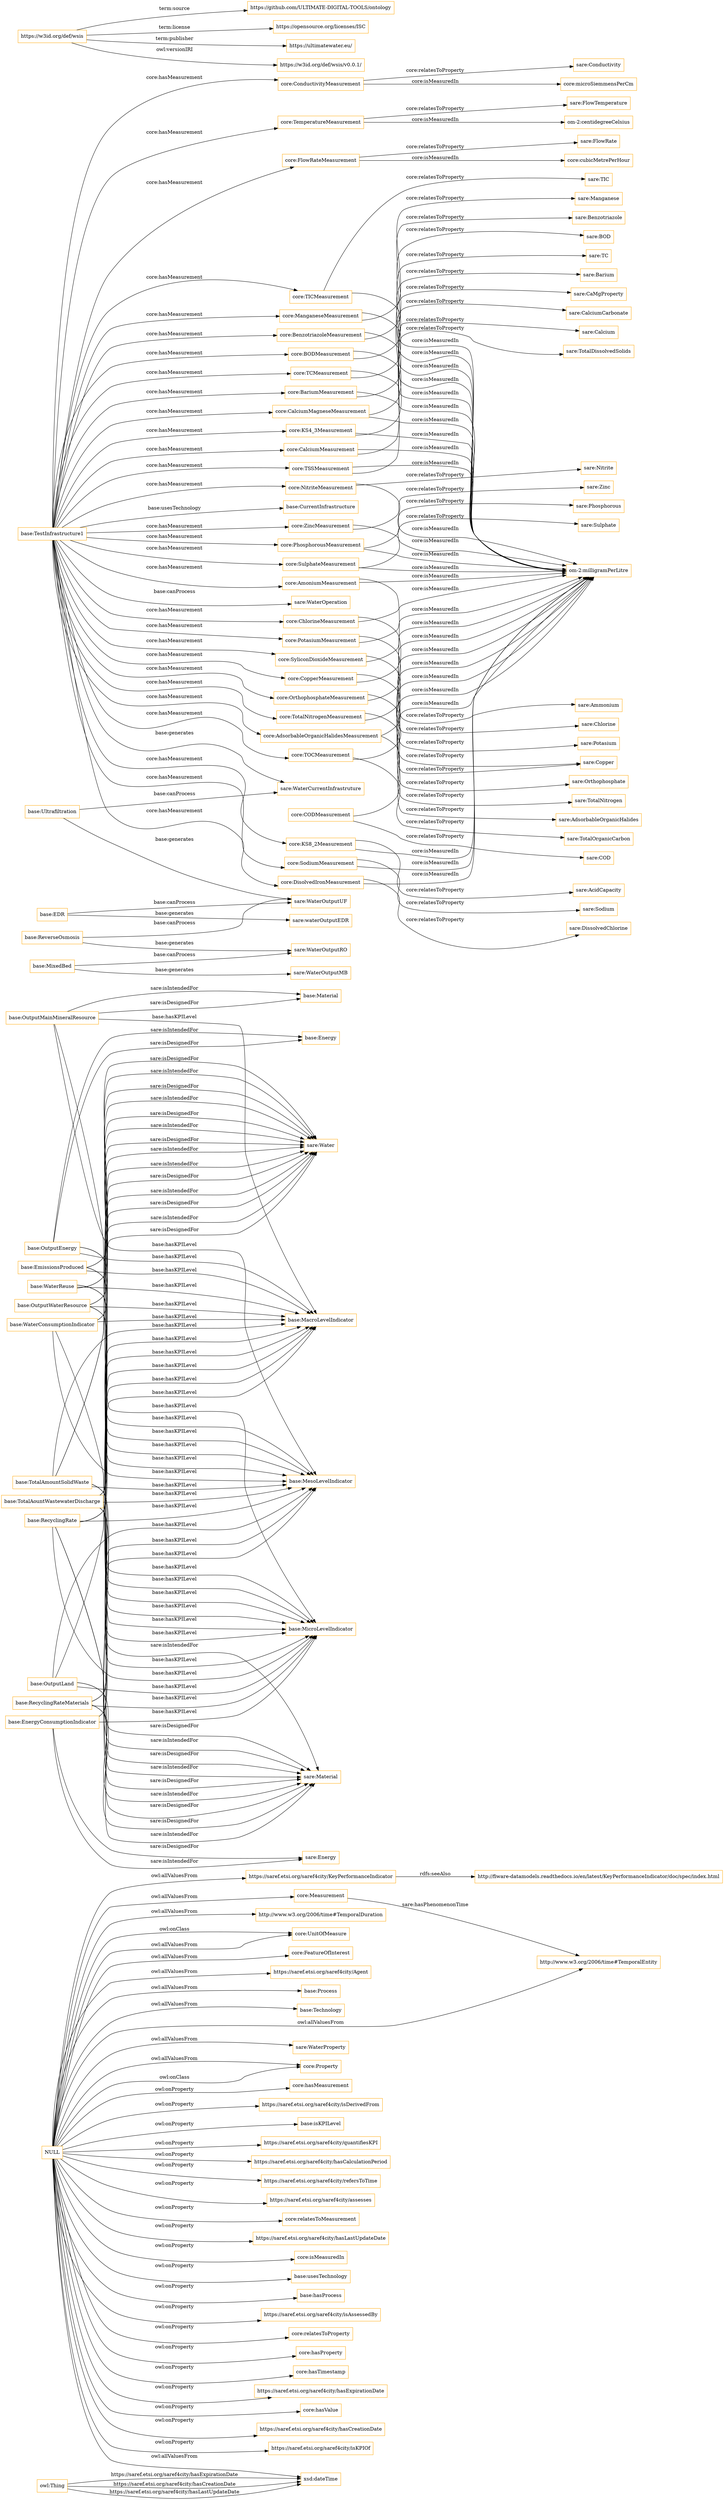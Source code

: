 digraph ar2dtool_diagram { 
rankdir=LR;
size="1501"
node [shape = rectangle, color="orange"]; "https://saref.etsi.org/saref4city/KeyPerformanceIndicator" "core:Measurement" "base:Material" "http://www.w3.org/2006/time#TemporalDuration" "core:UnitOfMeasure" "core:FeatureOfInterest" "https://saref.etsi.org/saref4city/Agent" "base:Energy" "base:MacroLevelIndicator" "base:Process" "base:Technology" "sare:Water" "http://www.w3.org/2006/time#TemporalEntity" "base:MesoLevelIndicator" "base:MicroLevelIndicator" "sare:WaterProperty" "core:Property" ; /*classes style*/
	"core:TemperatureMeasurement" -> "sare:FlowTemperature" [ label = "core:relatesToProperty" ];
	"core:TemperatureMeasurement" -> "om-2:centidegreeCelsius" [ label = "core:isMeasuredIn" ];
	"core:KS4_3Measurement" -> "sare:CalciumCarbonate" [ label = "core:relatesToProperty" ];
	"core:KS4_3Measurement" -> "om-2:milligramPerLitre" [ label = "core:isMeasuredIn" ];
	"base:TestInfrastructure1" -> "core:TemperatureMeasurement" [ label = "core:hasMeasurement" ];
	"base:TestInfrastructure1" -> "core:CalciumMeasurement" [ label = "core:hasMeasurement" ];
	"base:TestInfrastructure1" -> "core:AmoniumMeasurement" [ label = "core:hasMeasurement" ];
	"base:TestInfrastructure1" -> "core:OrthophosphateMeasurement" [ label = "core:hasMeasurement" ];
	"base:TestInfrastructure1" -> "core:AdsorbableOrganicHalidesMeasurement" [ label = "core:hasMeasurement" ];
	"base:TestInfrastructure1" -> "core:FlowRateMeasurement" [ label = "core:hasMeasurement" ];
	"base:TestInfrastructure1" -> "core:KS8_2Measurement" [ label = "core:hasMeasurement" ];
	"base:TestInfrastructure1" -> "core:DisolvedIronMeasurement" [ label = "core:hasMeasurement" ];
	"base:TestInfrastructure1" -> "core:KS4_3Measurement" [ label = "core:hasMeasurement" ];
	"base:TestInfrastructure1" -> "sare:WaterCurrentInfrastruture" [ label = "base:generates" ];
	"base:TestInfrastructure1" -> "core:SyliconDioxideMeasurement" [ label = "core:hasMeasurement" ];
	"base:TestInfrastructure1" -> "core:TICMeasurement" [ label = "core:hasMeasurement" ];
	"base:TestInfrastructure1" -> "core:PhosphorousMeasurement" [ label = "core:hasMeasurement" ];
	"base:TestInfrastructure1" -> "core:ChlorineMeasurement" [ label = "core:hasMeasurement" ];
	"base:TestInfrastructure1" -> "core:ManganeseMeasurement" [ label = "core:hasMeasurement" ];
	"base:TestInfrastructure1" -> "core:BenzotriazoleMeasurement" [ label = "core:hasMeasurement" ];
	"base:TestInfrastructure1" -> "core:CopperMeasurement" [ label = "core:hasMeasurement" ];
	"base:TestInfrastructure1" -> "core:BariumMeasurement" [ label = "core:hasMeasurement" ];
	"base:TestInfrastructure1" -> "core:TSSMeasurement" [ label = "core:hasMeasurement" ];
	"base:TestInfrastructure1" -> "core:NitriteMeasurement" [ label = "core:hasMeasurement" ];
	"base:TestInfrastructure1" -> "core:BODMeasurement" [ label = "core:hasMeasurement" ];
	"base:TestInfrastructure1" -> "core:TCMeasurement" [ label = "core:hasMeasurement" ];
	"base:TestInfrastructure1" -> "core:ZincMeasurement" [ label = "core:hasMeasurement" ];
	"base:TestInfrastructure1" -> "core:PotasiumMeasurement" [ label = "core:hasMeasurement" ];
	"base:TestInfrastructure1" -> "base:CurrentInfrastructure" [ label = "base:usesTechnology" ];
	"base:TestInfrastructure1" -> "core:SulphateMeasurement" [ label = "core:hasMeasurement" ];
	"base:TestInfrastructure1" -> "core:ConductivityMeasurement" [ label = "core:hasMeasurement" ];
	"base:TestInfrastructure1" -> "core:TotalNitrogenMeasurement" [ label = "core:hasMeasurement" ];
	"base:TestInfrastructure1" -> "core:CalciumMagneseMeasurement" [ label = "core:hasMeasurement" ];
	"base:TestInfrastructure1" -> "sare:WaterOperation" [ label = "base:canProcess" ];
	"base:TestInfrastructure1" -> "core:TOCMeasurement" [ label = "core:hasMeasurement" ];
	"base:TestInfrastructure1" -> "core:SodiumMeasurement" [ label = "core:hasMeasurement" ];
	"core:DisolvedIronMeasurement" -> "sare:DissolvedChlorine" [ label = "core:relatesToProperty" ];
	"core:DisolvedIronMeasurement" -> "om-2:milligramPerLitre" [ label = "core:isMeasuredIn" ];
	"base:EDR" -> "sare:waterOutputEDR" [ label = "base:generates" ];
	"base:EDR" -> "sare:WaterOutputUF" [ label = "base:canProcess" ];
	"https://w3id.org/def/wsis" -> "https://github.com/ULTIMATE-DIGITAL-TOOLS/ontology" [ label = "term:source" ];
	"https://w3id.org/def/wsis" -> "https://opensource.org/licenses/ISC" [ label = "term:license" ];
	"https://w3id.org/def/wsis" -> "https://ultimatewater.eu/" [ label = "term:publisher" ];
	"https://w3id.org/def/wsis" -> "https://w3id.org/def/wsis/v0.0.1/" [ label = "owl:versionIRI" ];
	"core:KS8_2Measurement" -> "sare:AcidCapacity" [ label = "core:relatesToProperty" ];
	"core:KS8_2Measurement" -> "om-2:milligramPerLitre" [ label = "core:isMeasuredIn" ];
	"core:TICMeasurement" -> "sare:TIC" [ label = "core:relatesToProperty" ];
	"core:TICMeasurement" -> "om-2:milligramPerLitre" [ label = "core:isMeasuredIn" ];
	"core:SyliconDioxideMeasurement" -> "sare:Copper" [ label = "core:relatesToProperty" ];
	"core:SyliconDioxideMeasurement" -> "om-2:milligramPerLitre" [ label = "core:isMeasuredIn" ];
	"core:PhosphorousMeasurement" -> "sare:Phosphorous" [ label = "core:relatesToProperty" ];
	"core:PhosphorousMeasurement" -> "om-2:milligramPerLitre" [ label = "core:isMeasuredIn" ];
	"core:OrthophosphateMeasurement" -> "sare:Orthophosphate" [ label = "core:relatesToProperty" ];
	"core:OrthophosphateMeasurement" -> "om-2:milligramPerLitre" [ label = "core:isMeasuredIn" ];
	"core:BariumMeasurement" -> "sare:Barium" [ label = "core:relatesToProperty" ];
	"core:BariumMeasurement" -> "om-2:milligramPerLitre" [ label = "core:isMeasuredIn" ];
	"core:AdsorbableOrganicHalidesMeasurement" -> "sare:AdsorbableOrganicHalides" [ label = "core:relatesToProperty" ];
	"core:AdsorbableOrganicHalidesMeasurement" -> "om-2:milligramPerLitre" [ label = "core:isMeasuredIn" ];
	"core:SulphateMeasurement" -> "sare:Sulphate" [ label = "core:relatesToProperty" ];
	"core:SulphateMeasurement" -> "om-2:milligramPerLitre" [ label = "core:isMeasuredIn" ];
	"core:ConductivityMeasurement" -> "sare:Conductivity" [ label = "core:relatesToProperty" ];
	"core:ConductivityMeasurement" -> "core:microSiemmensPerCm" [ label = "core:isMeasuredIn" ];
	"core:CalciumMagneseMeasurement" -> "sare:CaMgProperty" [ label = "core:relatesToProperty" ];
	"core:CalciumMagneseMeasurement" -> "om-2:milligramPerLitre" [ label = "core:isMeasuredIn" ];
	"base:OutputWaterResource" -> "base:MicroLevelIndicator" [ label = "base:hasKPILevel" ];
	"base:OutputWaterResource" -> "base:MesoLevelIndicator" [ label = "base:hasKPILevel" ];
	"base:OutputWaterResource" -> "base:MacroLevelIndicator" [ label = "base:hasKPILevel" ];
	"base:OutputWaterResource" -> "sare:Water" [ label = "sare:isIntendedFor" ];
	"base:OutputWaterResource" -> "sare:Water" [ label = "sare:isDesignedFor" ];
	"base:WaterConsumptionIndicator" -> "base:MicroLevelIndicator" [ label = "base:hasKPILevel" ];
	"base:WaterConsumptionIndicator" -> "base:MesoLevelIndicator" [ label = "base:hasKPILevel" ];
	"base:WaterConsumptionIndicator" -> "base:MacroLevelIndicator" [ label = "base:hasKPILevel" ];
	"base:WaterConsumptionIndicator" -> "sare:Water" [ label = "sare:isIntendedFor" ];
	"base:WaterConsumptionIndicator" -> "sare:Water" [ label = "sare:isDesignedFor" ];
	"base:OutputEnergy" -> "base:MicroLevelIndicator" [ label = "base:hasKPILevel" ];
	"base:OutputEnergy" -> "base:MesoLevelIndicator" [ label = "base:hasKPILevel" ];
	"base:OutputEnergy" -> "base:MacroLevelIndicator" [ label = "base:hasKPILevel" ];
	"base:OutputEnergy" -> "base:Energy" [ label = "sare:isIntendedFor" ];
	"base:OutputEnergy" -> "base:Energy" [ label = "sare:isDesignedFor" ];
	"core:PotasiumMeasurement" -> "sare:Potasium" [ label = "core:relatesToProperty" ];
	"core:PotasiumMeasurement" -> "om-2:milligramPerLitre" [ label = "core:isMeasuredIn" ];
	"base:EmissionsProduced" -> "base:MicroLevelIndicator" [ label = "base:hasKPILevel" ];
	"base:EmissionsProduced" -> "base:MesoLevelIndicator" [ label = "base:hasKPILevel" ];
	"base:EmissionsProduced" -> "base:MacroLevelIndicator" [ label = "base:hasKPILevel" ];
	"base:EmissionsProduced" -> "sare:Water" [ label = "sare:isIntendedFor" ];
	"base:EmissionsProduced" -> "sare:Water" [ label = "sare:isDesignedFor" ];
	"core:ManganeseMeasurement" -> "sare:Manganese" [ label = "core:relatesToProperty" ];
	"core:ManganeseMeasurement" -> "om-2:milligramPerLitre" [ label = "core:isMeasuredIn" ];
	"core:NitriteMeasurement" -> "sare:Nitrite" [ label = "core:relatesToProperty" ];
	"core:NitriteMeasurement" -> "om-2:milligramPerLitre" [ label = "core:isMeasuredIn" ];
	"core:TotalNitrogenMeasurement" -> "sare:TotalNitrogen" [ label = "core:relatesToProperty" ];
	"core:TotalNitrogenMeasurement" -> "om-2:milligramPerLitre" [ label = "core:isMeasuredIn" ];
	"core:TOCMeasurement" -> "sare:TotalOrganicCarbon" [ label = "core:relatesToProperty" ];
	"core:TOCMeasurement" -> "om-2:milligramPerLitre" [ label = "core:isMeasuredIn" ];
	"NULL" -> "core:hasMeasurement" [ label = "owl:onProperty" ];
	"NULL" -> "core:FeatureOfInterest" [ label = "owl:allValuesFrom" ];
	"NULL" -> "https://saref.etsi.org/saref4city/isDerivedFrom" [ label = "owl:onProperty" ];
	"NULL" -> "https://saref.etsi.org/saref4city/Agent" [ label = "owl:allValuesFrom" ];
	"NULL" -> "base:isKPILevel" [ label = "owl:onProperty" ];
	"NULL" -> "https://saref.etsi.org/saref4city/quantifiesKPI" [ label = "owl:onProperty" ];
	"NULL" -> "https://saref.etsi.org/saref4city/hasCalculationPeriod" [ label = "owl:onProperty" ];
	"NULL" -> "https://saref.etsi.org/saref4city/refersToTime" [ label = "owl:onProperty" ];
	"NULL" -> "https://saref.etsi.org/saref4city/assesses" [ label = "owl:onProperty" ];
	"NULL" -> "core:relatesToMeasurement" [ label = "owl:onProperty" ];
	"NULL" -> "https://saref.etsi.org/saref4city/hasLastUpdateDate" [ label = "owl:onProperty" ];
	"NULL" -> "base:Technology" [ label = "owl:allValuesFrom" ];
	"NULL" -> "core:isMeasuredIn" [ label = "owl:onProperty" ];
	"NULL" -> "https://saref.etsi.org/saref4city/KeyPerformanceIndicator" [ label = "owl:allValuesFrom" ];
	"NULL" -> "xsd:dateTime" [ label = "owl:allValuesFrom" ];
	"NULL" -> "core:Property" [ label = "owl:allValuesFrom" ];
	"NULL" -> "core:UnitOfMeasure" [ label = "owl:onClass" ];
	"NULL" -> "base:Process" [ label = "owl:allValuesFrom" ];
	"NULL" -> "base:usesTechnology" [ label = "owl:onProperty" ];
	"NULL" -> "core:Property" [ label = "owl:onClass" ];
	"NULL" -> "base:hasProcess" [ label = "owl:onProperty" ];
	"NULL" -> "https://saref.etsi.org/saref4city/isAssessedBy" [ label = "owl:onProperty" ];
	"NULL" -> "core:relatesToProperty" [ label = "owl:onProperty" ];
	"NULL" -> "core:hasProperty" [ label = "owl:onProperty" ];
	"NULL" -> "core:hasTimestamp" [ label = "owl:onProperty" ];
	"NULL" -> "http://www.w3.org/2006/time#TemporalEntity" [ label = "owl:allValuesFrom" ];
	"NULL" -> "https://saref.etsi.org/saref4city/hasExpirationDate" [ label = "owl:onProperty" ];
	"NULL" -> "core:hasValue" [ label = "owl:onProperty" ];
	"NULL" -> "core:UnitOfMeasure" [ label = "owl:allValuesFrom" ];
	"NULL" -> "https://saref.etsi.org/saref4city/hasCreationDate" [ label = "owl:onProperty" ];
	"NULL" -> "sare:WaterProperty" [ label = "owl:allValuesFrom" ];
	"NULL" -> "https://saref.etsi.org/saref4city/isKPIOf" [ label = "owl:onProperty" ];
	"NULL" -> "http://www.w3.org/2006/time#TemporalDuration" [ label = "owl:allValuesFrom" ];
	"NULL" -> "core:Measurement" [ label = "owl:allValuesFrom" ];
	"core:ChlorineMeasurement" -> "sare:Chlorine" [ label = "core:relatesToProperty" ];
	"core:ChlorineMeasurement" -> "om-2:milligramPerLitre" [ label = "core:isMeasuredIn" ];
	"base:OutputMainMineralResource" -> "base:MicroLevelIndicator" [ label = "base:hasKPILevel" ];
	"base:OutputMainMineralResource" -> "base:MesoLevelIndicator" [ label = "base:hasKPILevel" ];
	"base:OutputMainMineralResource" -> "base:MacroLevelIndicator" [ label = "base:hasKPILevel" ];
	"base:OutputMainMineralResource" -> "base:Material" [ label = "sare:isIntendedFor" ];
	"base:OutputMainMineralResource" -> "base:Material" [ label = "sare:isDesignedFor" ];
	"https://saref.etsi.org/saref4city/KeyPerformanceIndicator" -> "http://fiware-datamodels.readthedocs.io/en/latest/KeyPerformanceIndicator/doc/spec/index.html" [ label = "rdfs:seeAlso" ];
	"core:CopperMeasurement" -> "sare:Copper" [ label = "core:relatesToProperty" ];
	"core:CopperMeasurement" -> "om-2:milligramPerLitre" [ label = "core:isMeasuredIn" ];
	"core:TSSMeasurement" -> "sare:TotalDissolvedSolids" [ label = "core:relatesToProperty" ];
	"core:TSSMeasurement" -> "om-2:milligramPerLitre" [ label = "core:isMeasuredIn" ];
	"core:CalciumMeasurement" -> "sare:Calcium" [ label = "core:relatesToProperty" ];
	"core:CalciumMeasurement" -> "om-2:milligramPerLitre" [ label = "core:isMeasuredIn" ];
	"base:Ultrafiltration" -> "sare:WaterOutputUF" [ label = "base:generates" ];
	"base:Ultrafiltration" -> "sare:WaterCurrentInfrastruture" [ label = "base:canProcess" ];
	"core:CODMeasurement" -> "sare:COD" [ label = "core:relatesToProperty" ];
	"core:CODMeasurement" -> "om-2:milligramPerLitre" [ label = "core:isMeasuredIn" ];
	"core:SodiumMeasurement" -> "sare:Sodium" [ label = "core:relatesToProperty" ];
	"core:SodiumMeasurement" -> "om-2:milligramPerLitre" [ label = "core:isMeasuredIn" ];
	"base:ReverseOsmosis" -> "sare:WaterOutputRO" [ label = "base:generates" ];
	"base:ReverseOsmosis" -> "sare:WaterOutputUF" [ label = "base:canProcess" ];
	"base:TotalAmountSolidWaste" -> "base:MicroLevelIndicator" [ label = "base:hasKPILevel" ];
	"base:TotalAmountSolidWaste" -> "base:MesoLevelIndicator" [ label = "base:hasKPILevel" ];
	"base:TotalAmountSolidWaste" -> "sare:Water" [ label = "sare:isDesignedFor" ];
	"base:TotalAmountSolidWaste" -> "sare:Water" [ label = "sare:isIntendedFor" ];
	"base:TotalAmountSolidWaste" -> "base:MacroLevelIndicator" [ label = "base:hasKPILevel" ];
	"base:TotalAmountSolidWaste" -> "sare:Material" [ label = "sare:isIntendedFor" ];
	"base:TotalAmountSolidWaste" -> "sare:Material" [ label = "sare:isDesignedFor" ];
	"base:WaterReuse" -> "base:MicroLevelIndicator" [ label = "base:hasKPILevel" ];
	"base:WaterReuse" -> "base:MesoLevelIndicator" [ label = "base:hasKPILevel" ];
	"base:WaterReuse" -> "base:MacroLevelIndicator" [ label = "base:hasKPILevel" ];
	"base:WaterReuse" -> "sare:Water" [ label = "sare:isIntendedFor" ];
	"base:WaterReuse" -> "sare:Water" [ label = "sare:isDesignedFor" ];
	"base:TotalAountWastewaterDischarge" -> "sare:Water" [ label = "sare:isDesignedFor" ];
	"base:TotalAountWastewaterDischarge" -> "sare:Water" [ label = "sare:isIntendedFor" ];
	"base:TotalAountWastewaterDischarge" -> "base:MacroLevelIndicator" [ label = "base:hasKPILevel" ];
	"base:TotalAountWastewaterDischarge" -> "sare:Material" [ label = "sare:isDesignedFor" ];
	"base:TotalAountWastewaterDischarge" -> "base:MicroLevelIndicator" [ label = "base:hasKPILevel" ];
	"base:TotalAountWastewaterDischarge" -> "base:MesoLevelIndicator" [ label = "base:hasKPILevel" ];
	"base:TotalAountWastewaterDischarge" -> "sare:Material" [ label = "sare:isIntendedFor" ];
	"core:AmoniumMeasurement" -> "sare:Ammonium" [ label = "core:relatesToProperty" ];
	"core:AmoniumMeasurement" -> "om-2:milligramPerLitre" [ label = "core:isMeasuredIn" ];
	"base:OutputLand" -> "base:MicroLevelIndicator" [ label = "base:hasKPILevel" ];
	"base:OutputLand" -> "base:MesoLevelIndicator" [ label = "base:hasKPILevel" ];
	"base:OutputLand" -> "base:MacroLevelIndicator" [ label = "base:hasKPILevel" ];
	"base:OutputLand" -> "sare:Material" [ label = "sare:isIntendedFor" ];
	"base:OutputLand" -> "sare:Material" [ label = "sare:isDesignedFor" ];
	"core:ZincMeasurement" -> "sare:Zinc" [ label = "core:relatesToProperty" ];
	"core:ZincMeasurement" -> "om-2:milligramPerLitre" [ label = "core:isMeasuredIn" ];
	"core:FlowRateMeasurement" -> "sare:FlowRate" [ label = "core:relatesToProperty" ];
	"core:FlowRateMeasurement" -> "core:cubicMetrePerHour" [ label = "core:isMeasuredIn" ];
	"core:BODMeasurement" -> "sare:BOD" [ label = "core:relatesToProperty" ];
	"core:BODMeasurement" -> "om-2:milligramPerLitre" [ label = "core:isMeasuredIn" ];
	"core:TCMeasurement" -> "sare:TC" [ label = "core:relatesToProperty" ];
	"core:TCMeasurement" -> "om-2:milligramPerLitre" [ label = "core:isMeasuredIn" ];
	"base:EnergyConsumptionIndicator" -> "base:MicroLevelIndicator" [ label = "base:hasKPILevel" ];
	"base:EnergyConsumptionIndicator" -> "base:MesoLevelIndicator" [ label = "base:hasKPILevel" ];
	"base:EnergyConsumptionIndicator" -> "base:MacroLevelIndicator" [ label = "base:hasKPILevel" ];
	"base:EnergyConsumptionIndicator" -> "sare:Energy" [ label = "sare:isIntendedFor" ];
	"base:EnergyConsumptionIndicator" -> "sare:Energy" [ label = "sare:isDesignedFor" ];
	"base:MixedBed" -> "sare:WaterOutputMB" [ label = "base:generates" ];
	"base:MixedBed" -> "sare:WaterOutputRO" [ label = "base:canProcess" ];
	"base:RecyclingRate" -> "sare:Material" [ label = "sare:isIntendedFor" ];
	"base:RecyclingRate" -> "sare:Material" [ label = "sare:isDesignedFor" ];
	"base:RecyclingRate" -> "sare:Water" [ label = "sare:isDesignedFor" ];
	"base:RecyclingRate" -> "base:MacroLevelIndicator" [ label = "base:hasKPILevel" ];
	"base:RecyclingRate" -> "sare:Water" [ label = "sare:isIntendedFor" ];
	"base:RecyclingRate" -> "base:MesoLevelIndicator" [ label = "base:hasKPILevel" ];
	"base:RecyclingRate" -> "base:MicroLevelIndicator" [ label = "base:hasKPILevel" ];
	"base:RecyclingRateMaterials" -> "base:MicroLevelIndicator" [ label = "base:hasKPILevel" ];
	"base:RecyclingRateMaterials" -> "base:MesoLevelIndicator" [ label = "base:hasKPILevel" ];
	"base:RecyclingRateMaterials" -> "base:MacroLevelIndicator" [ label = "base:hasKPILevel" ];
	"base:RecyclingRateMaterials" -> "sare:Material" [ label = "sare:isIntendedFor" ];
	"base:RecyclingRateMaterials" -> "sare:Material" [ label = "sare:isDesignedFor" ];
	"core:BenzotriazoleMeasurement" -> "sare:Benzotriazole" [ label = "core:relatesToProperty" ];
	"core:BenzotriazoleMeasurement" -> "om-2:milligramPerLitre" [ label = "core:isMeasuredIn" ];
	"owl:Thing" -> "xsd:dateTime" [ label = "https://saref.etsi.org/saref4city/hasExpirationDate" ];
	"owl:Thing" -> "xsd:dateTime" [ label = "https://saref.etsi.org/saref4city/hasCreationDate" ];
	"core:Measurement" -> "http://www.w3.org/2006/time#TemporalEntity" [ label = "sare:hasPhenomenonTime" ];
	"owl:Thing" -> "xsd:dateTime" [ label = "https://saref.etsi.org/saref4city/hasLastUpdateDate" ];

}
